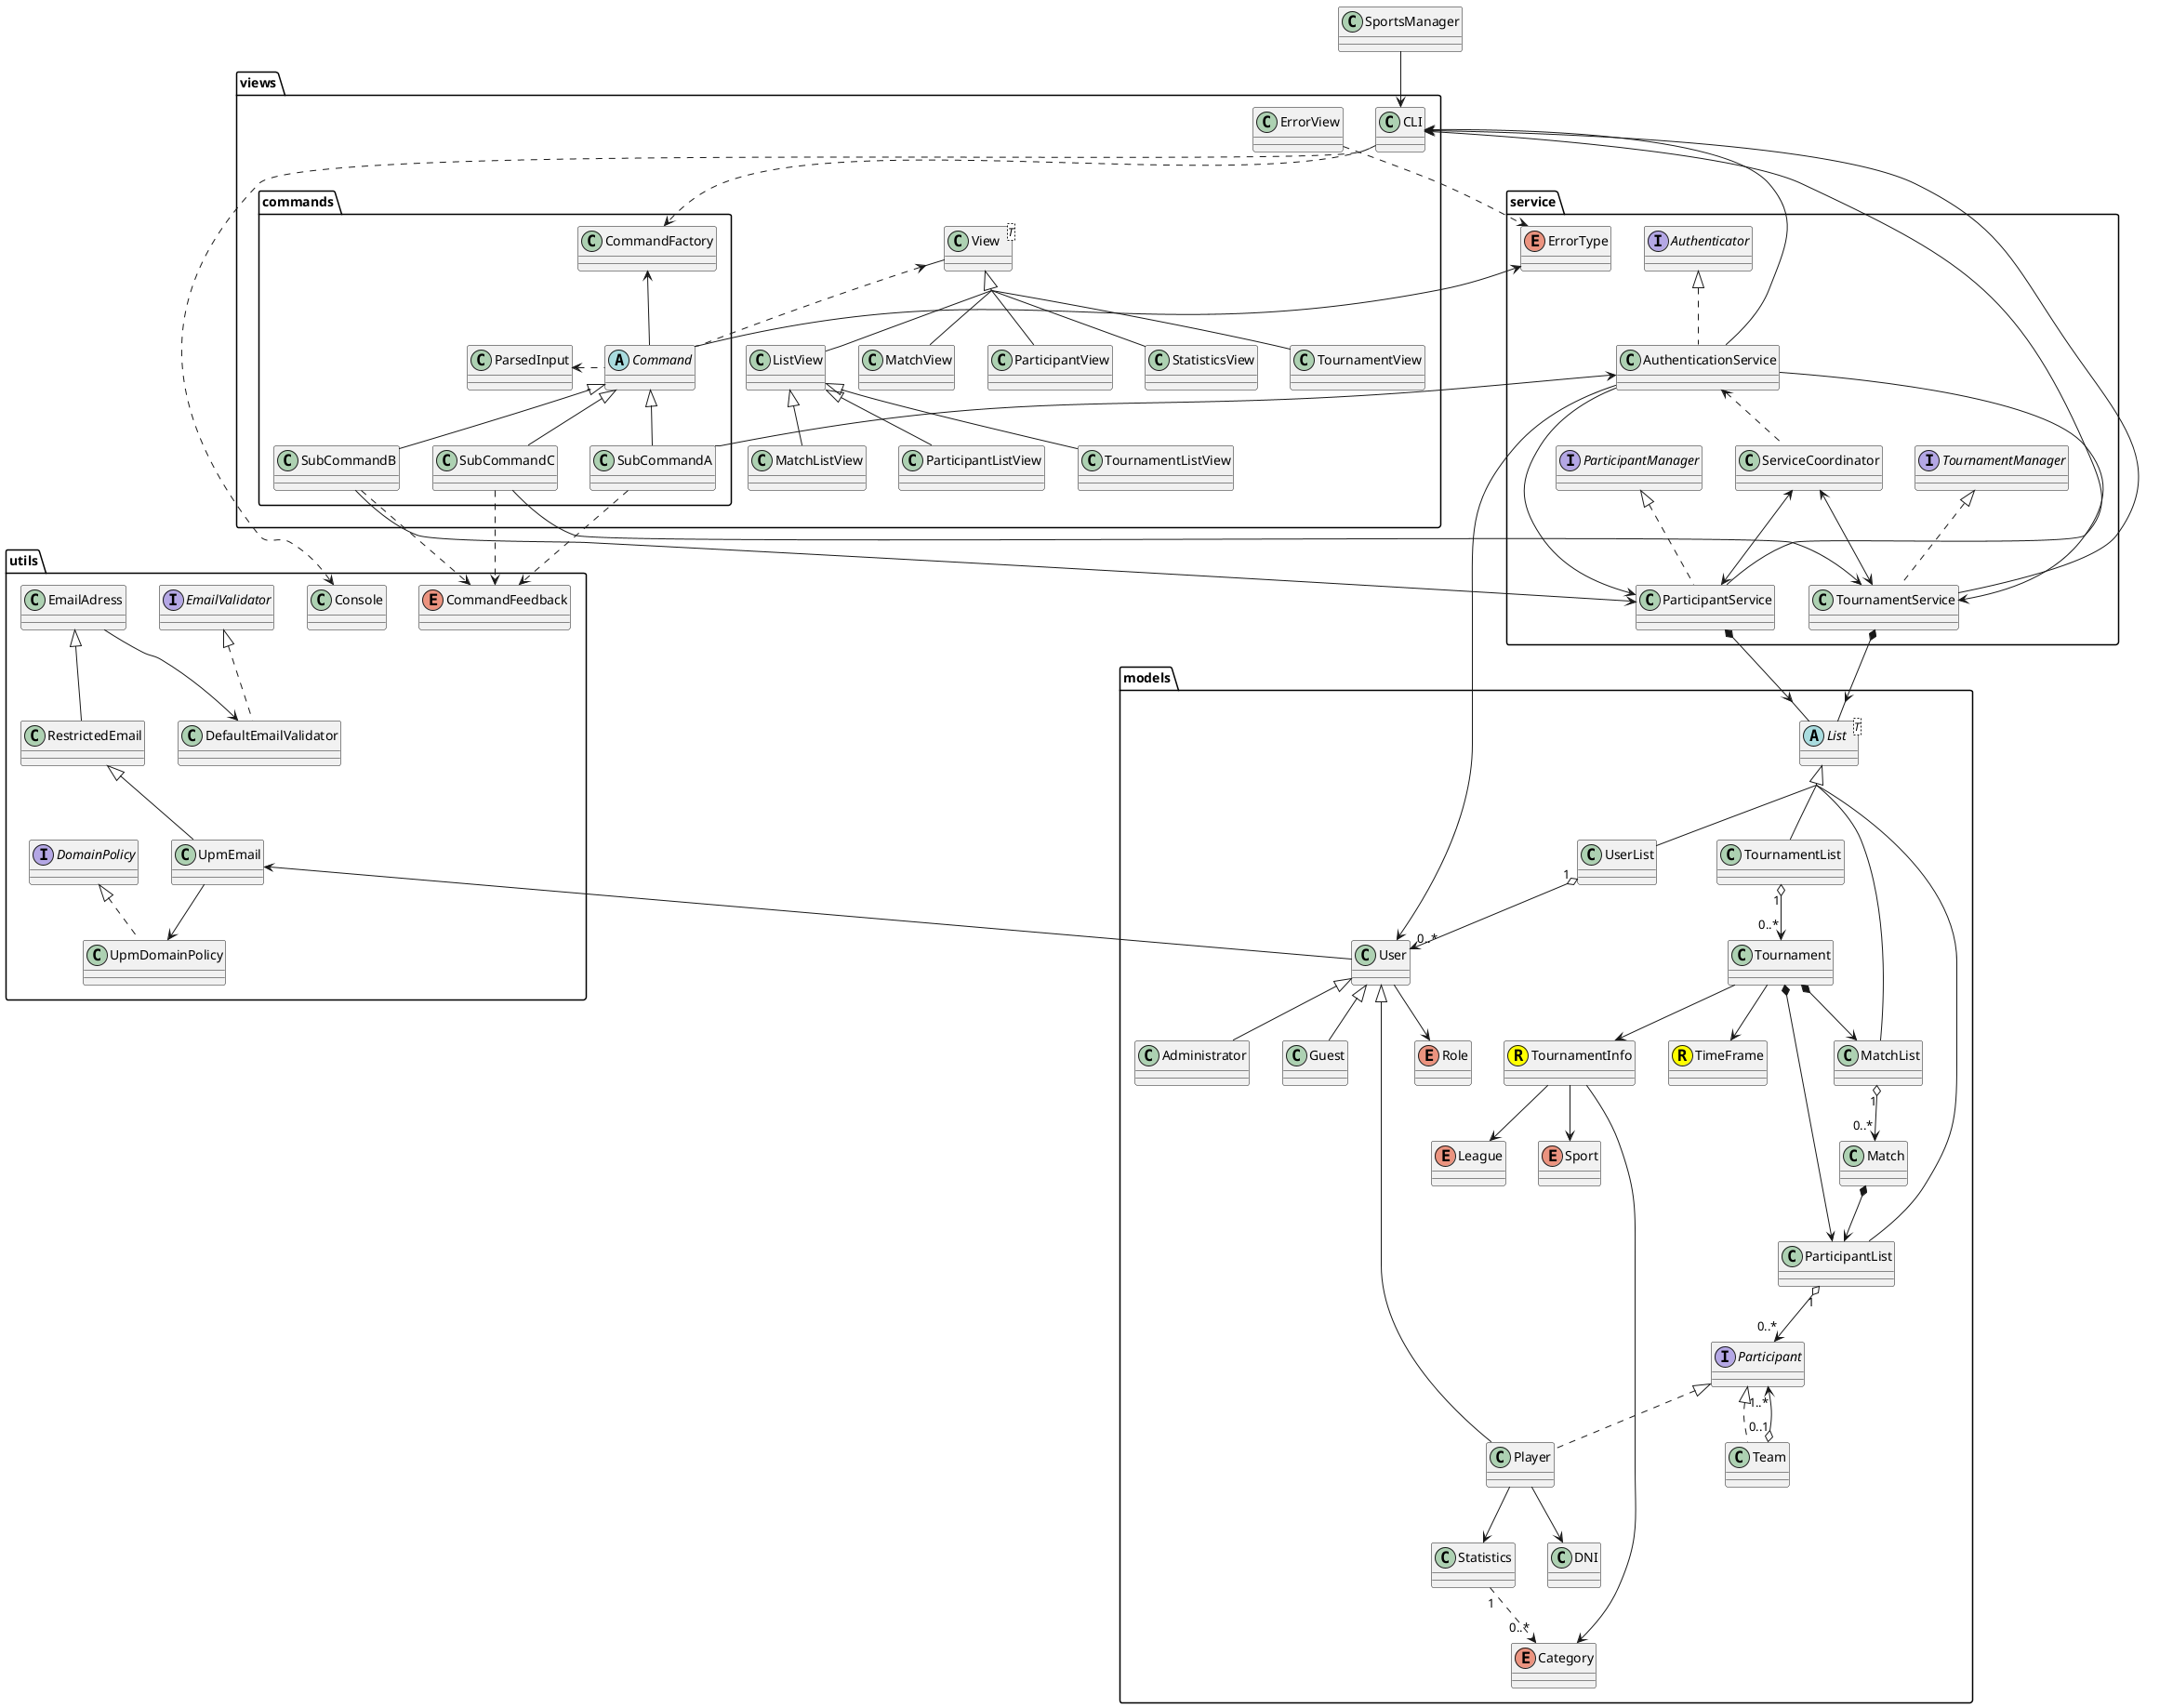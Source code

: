 @startuml SimpleSportsManager
skinparam groupInheritance 4

package models {
    class Administrator extends User
    enum Category
    class DNI
    class Guest extends User
    enum League
    abstract class List<T>
    class Match
    class MatchList extends List
    interface Participant
    class ParticipantList extends List
    class Player extends User implements Participant
    enum Role
    enum Sport
    class Statistics
    class Team implements Participant
    class TimeFrame <<(R,yellow)>>
    class Tournament
    class TournamentInfo <<(R,yellow)>>
    class TournamentList extends List
    class User
    class UserList extends List

    User --> Role
    Player --> Statistics
    Player --> DNI
    Team "0..1" o--> "1..*" Participant
    Match *--> ParticipantList
    Tournament *--> MatchList
    Statistics "1" ..> "0..*" Category
    Tournament *--> ParticipantList
    Tournament --> TimeFrame
    Tournament --> TournamentInfo
    TournamentInfo --> Category
    TournamentInfo --> League
    TournamentInfo --> Sport
    TournamentList "1" o--> "0..*" Tournament
    ParticipantList "1" o--> "0..*" Participant
    MatchList "1" o--> "0..*" Match
    UserList "1" o--> "0..*" User
}

package service {
    class AuthenticationService implements Authenticator
    interface Authenticator
    enum ErrorType
    interface ParticipantManager
    class ParticipantService implements ParticipantManager
    class ServiceCoordinator
    interface TournamentManager
    class TournamentService implements TournamentManager

    AuthenticationService --> User
    ServiceCoordinator .up.> AuthenticationService
    ServiceCoordinator <-down-> ParticipantService
    ServiceCoordinator <-down-> TournamentService
    ParticipantService *--> List
    ParticipantService <-- AuthenticationService
    TournamentService <-- AuthenticationService
    TournamentService *--> List
}

package views {
    class CLI
    class ErrorView
    class TournamentView
    class ListView extends View
    class MatchListView extends ListView
    class MatchView extends View
    class ParticipantListView extends ListView
    class ParticipantView extends View
    class StatisticsView extends View
    class TournamentListView extends ListView
    class TournamentView extends View
    class View<T>

    package commands {
        abstract class Command
        class CommandFactory
        class ParsedInput
        class SubCommandA extends Command
        class SubCommandB extends Command
        class SubCommandC extends Command
        CommandFactory <-- Command
        Command .left.> ParsedInput
        SubCommandA -left-> AuthenticationService
        SubCommandB -up-> ParticipantService
        SubCommandC -right-> TournamentService
        Command .up.> View
        Command --> ErrorType
    }
    ErrorView ..> ErrorType
    CLI <-- AuthenticationService
    CLI <-- ParticipantService
    CLI <-- TournamentService
    CLI ..> CommandFactory
}

package utils {
    enum CommandFeedback
    class Console
    class DefaultEmailValidator implements EmailValidator
    interface DomainPolicy
    class EmailAdress
    interface EmailValidator
    class RestrictedEmail extends EmailAdress
    class UpmDomainPolicy implements DomainPolicy
    class UpmEmail extends RestrictedEmail

    Console <.. CLI
    CommandFeedback <.up. SubCommandA
    CommandFeedback <.up. SubCommandB
    CommandFeedback <.up. SubCommandC
    EmailAdress --> DefaultEmailValidator
    UpmEmail --> UpmDomainPolicy
    UpmEmail <-- User

}

class SportsManager

SportsManager --> CLI
@enduml